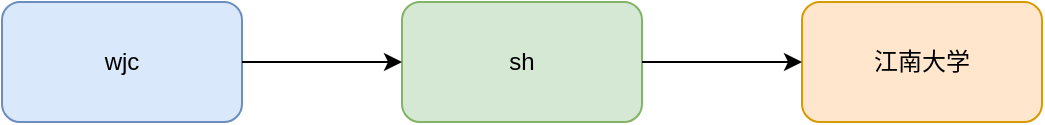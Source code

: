<mxfile>
    <diagram id="MeNvyaiCfVDDqIQqrD7c" name="Page-1">
        <mxGraphModel dx="575" dy="576" grid="1" gridSize="10" guides="1" tooltips="1" connect="1" arrows="1" fold="1" page="1" pageScale="1" pageWidth="827" pageHeight="1169" math="0" shadow="0">
            <root>
                <mxCell id="0"/>
                <mxCell id="1" parent="0"/>
                <mxCell id="2" value="wjc" style="rounded=1;whiteSpace=wrap;html=1;fillColor=#dae8fc;strokeColor=#6c8ebf;" vertex="1" parent="1">
                    <mxGeometry x="120" y="150" width="120" height="60" as="geometry"/>
                </mxCell>
                <mxCell id="3" value="sh" style="rounded=1;whiteSpace=wrap;html=1;fillColor=#d5e8d4;strokeColor=#82b366;" vertex="1" parent="1">
                    <mxGeometry x="320" y="150" width="120" height="60" as="geometry"/>
                </mxCell>
                <mxCell id="4" value="江南大学" style="rounded=1;whiteSpace=wrap;html=1;fillColor=#ffe6cc;strokeColor=#d79b00;" vertex="1" parent="1">
                    <mxGeometry x="520" y="150" width="120" height="60" as="geometry"/>
                </mxCell>
                <mxCell id="5" value="" style="endArrow=classic;html=1;exitX=1;exitY=0.5;exitDx=0;exitDy=0;entryX=0;entryY=0.5;entryDx=0;entryDy=0;" edge="1" parent="1" source="2" target="3">
                    <mxGeometry width="50" height="50" relative="1" as="geometry"/>
                </mxCell>
                <mxCell id="6" value="" style="endArrow=classic;html=1;exitX=1;exitY=0.5;exitDx=0;exitDy=0;entryX=0;entryY=0.5;entryDx=0;entryDy=0;" edge="1" parent="1" source="3" target="4">
                    <mxGeometry width="50" height="50" relative="1" as="geometry"/>
                </mxCell>
            </root>
        </mxGraphModel>
    </diagram>
</mxfile>
